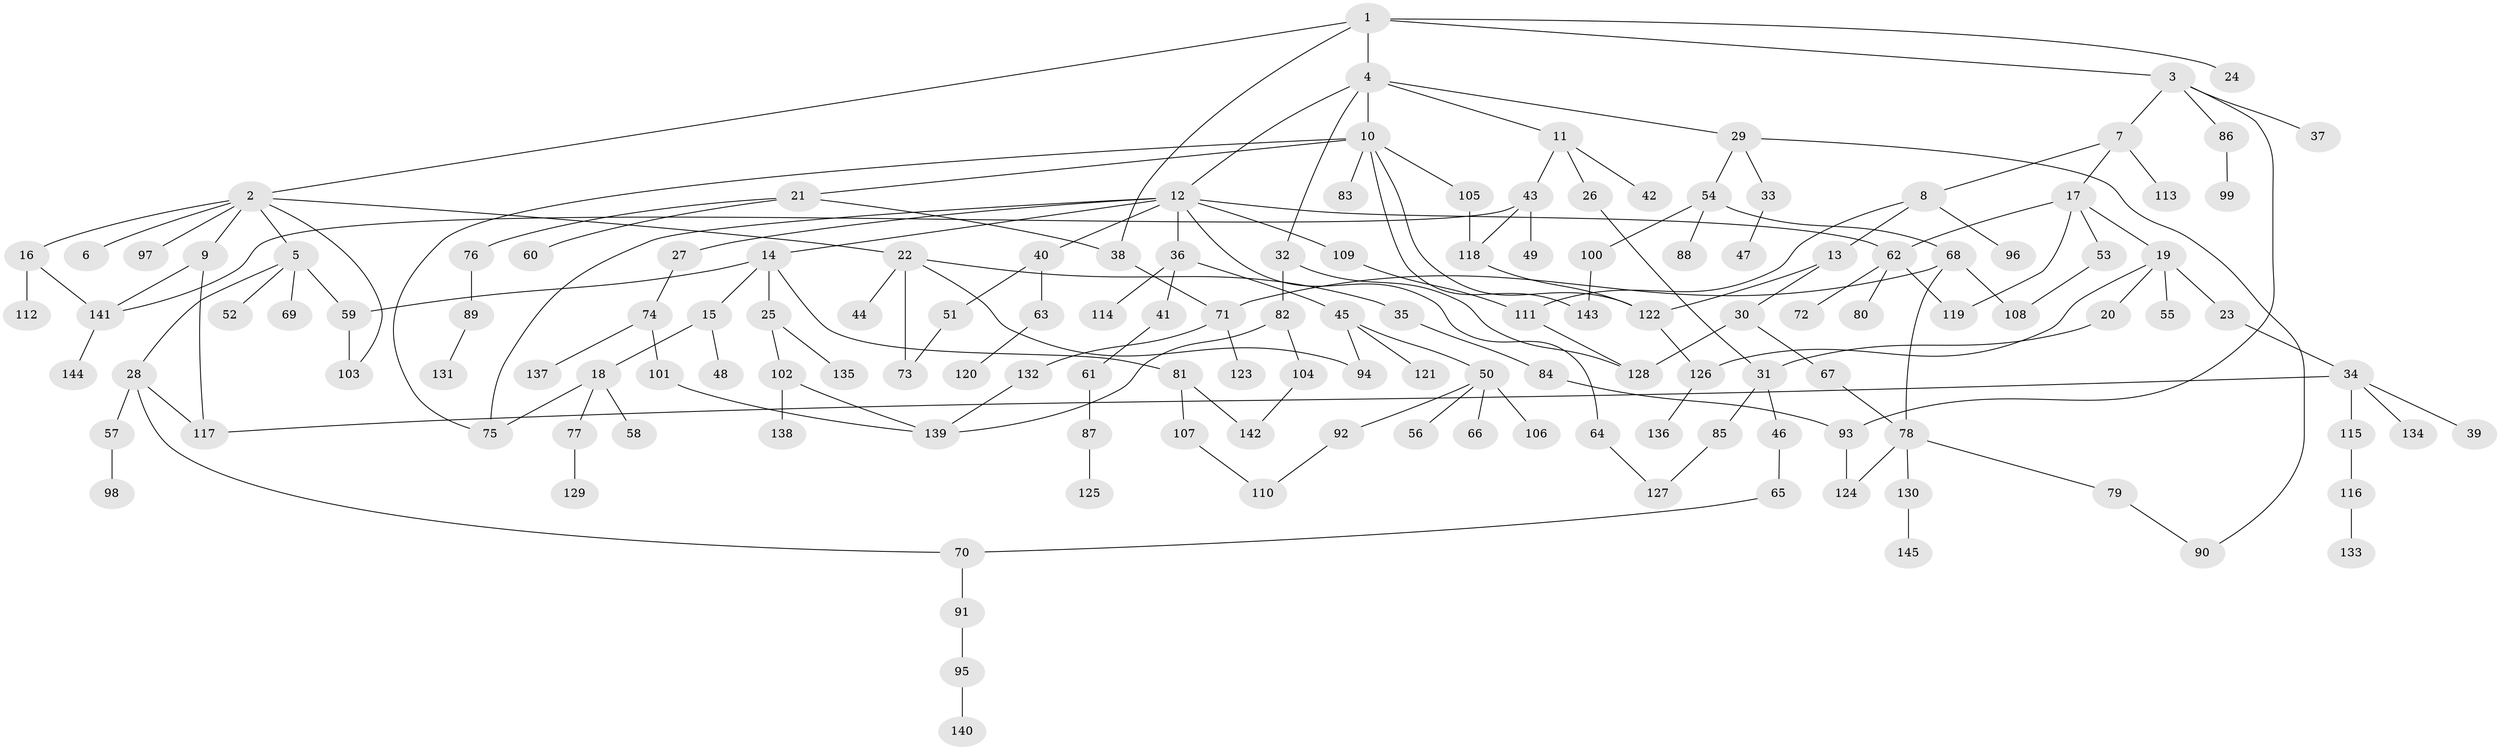 // Generated by graph-tools (version 1.1) at 2025/01/03/09/25 03:01:01]
// undirected, 145 vertices, 179 edges
graph export_dot {
graph [start="1"]
  node [color=gray90,style=filled];
  1;
  2;
  3;
  4;
  5;
  6;
  7;
  8;
  9;
  10;
  11;
  12;
  13;
  14;
  15;
  16;
  17;
  18;
  19;
  20;
  21;
  22;
  23;
  24;
  25;
  26;
  27;
  28;
  29;
  30;
  31;
  32;
  33;
  34;
  35;
  36;
  37;
  38;
  39;
  40;
  41;
  42;
  43;
  44;
  45;
  46;
  47;
  48;
  49;
  50;
  51;
  52;
  53;
  54;
  55;
  56;
  57;
  58;
  59;
  60;
  61;
  62;
  63;
  64;
  65;
  66;
  67;
  68;
  69;
  70;
  71;
  72;
  73;
  74;
  75;
  76;
  77;
  78;
  79;
  80;
  81;
  82;
  83;
  84;
  85;
  86;
  87;
  88;
  89;
  90;
  91;
  92;
  93;
  94;
  95;
  96;
  97;
  98;
  99;
  100;
  101;
  102;
  103;
  104;
  105;
  106;
  107;
  108;
  109;
  110;
  111;
  112;
  113;
  114;
  115;
  116;
  117;
  118;
  119;
  120;
  121;
  122;
  123;
  124;
  125;
  126;
  127;
  128;
  129;
  130;
  131;
  132;
  133;
  134;
  135;
  136;
  137;
  138;
  139;
  140;
  141;
  142;
  143;
  144;
  145;
  1 -- 2;
  1 -- 3;
  1 -- 4;
  1 -- 24;
  1 -- 38;
  2 -- 5;
  2 -- 6;
  2 -- 9;
  2 -- 16;
  2 -- 22;
  2 -- 97;
  2 -- 103;
  3 -- 7;
  3 -- 37;
  3 -- 86;
  3 -- 93;
  4 -- 10;
  4 -- 11;
  4 -- 12;
  4 -- 29;
  4 -- 32;
  5 -- 28;
  5 -- 52;
  5 -- 69;
  5 -- 59;
  7 -- 8;
  7 -- 17;
  7 -- 113;
  8 -- 13;
  8 -- 96;
  8 -- 111;
  9 -- 117;
  9 -- 141;
  10 -- 21;
  10 -- 83;
  10 -- 105;
  10 -- 122;
  10 -- 75;
  10 -- 143;
  11 -- 26;
  11 -- 42;
  11 -- 43;
  12 -- 14;
  12 -- 27;
  12 -- 36;
  12 -- 40;
  12 -- 62;
  12 -- 64;
  12 -- 109;
  12 -- 75;
  13 -- 30;
  13 -- 122;
  14 -- 15;
  14 -- 25;
  14 -- 59;
  14 -- 81;
  15 -- 18;
  15 -- 48;
  16 -- 112;
  16 -- 141;
  17 -- 19;
  17 -- 53;
  17 -- 119;
  17 -- 62;
  18 -- 58;
  18 -- 75;
  18 -- 77;
  19 -- 20;
  19 -- 23;
  19 -- 55;
  19 -- 126;
  20 -- 31;
  21 -- 60;
  21 -- 76;
  21 -- 38;
  22 -- 35;
  22 -- 44;
  22 -- 94;
  22 -- 73;
  23 -- 34;
  25 -- 102;
  25 -- 135;
  26 -- 31;
  27 -- 74;
  28 -- 57;
  28 -- 117;
  28 -- 70;
  29 -- 33;
  29 -- 54;
  29 -- 90;
  30 -- 67;
  30 -- 128;
  31 -- 46;
  31 -- 85;
  32 -- 82;
  32 -- 128;
  33 -- 47;
  34 -- 39;
  34 -- 115;
  34 -- 134;
  34 -- 117;
  35 -- 84;
  36 -- 41;
  36 -- 45;
  36 -- 114;
  38 -- 71;
  40 -- 51;
  40 -- 63;
  41 -- 61;
  43 -- 49;
  43 -- 118;
  43 -- 141;
  45 -- 50;
  45 -- 121;
  45 -- 94;
  46 -- 65;
  50 -- 56;
  50 -- 66;
  50 -- 92;
  50 -- 106;
  51 -- 73;
  53 -- 108;
  54 -- 68;
  54 -- 88;
  54 -- 100;
  57 -- 98;
  59 -- 103;
  61 -- 87;
  62 -- 72;
  62 -- 80;
  62 -- 119;
  63 -- 120;
  64 -- 127;
  65 -- 70;
  67 -- 78;
  68 -- 71;
  68 -- 108;
  68 -- 78;
  70 -- 91;
  71 -- 123;
  71 -- 132;
  74 -- 101;
  74 -- 137;
  76 -- 89;
  77 -- 129;
  78 -- 79;
  78 -- 130;
  78 -- 124;
  79 -- 90;
  81 -- 107;
  81 -- 142;
  82 -- 104;
  82 -- 139;
  84 -- 93;
  85 -- 127;
  86 -- 99;
  87 -- 125;
  89 -- 131;
  91 -- 95;
  92 -- 110;
  93 -- 124;
  95 -- 140;
  100 -- 143;
  101 -- 139;
  102 -- 138;
  102 -- 139;
  104 -- 142;
  105 -- 118;
  107 -- 110;
  109 -- 111;
  111 -- 128;
  115 -- 116;
  116 -- 133;
  118 -- 122;
  122 -- 126;
  126 -- 136;
  130 -- 145;
  132 -- 139;
  141 -- 144;
}
